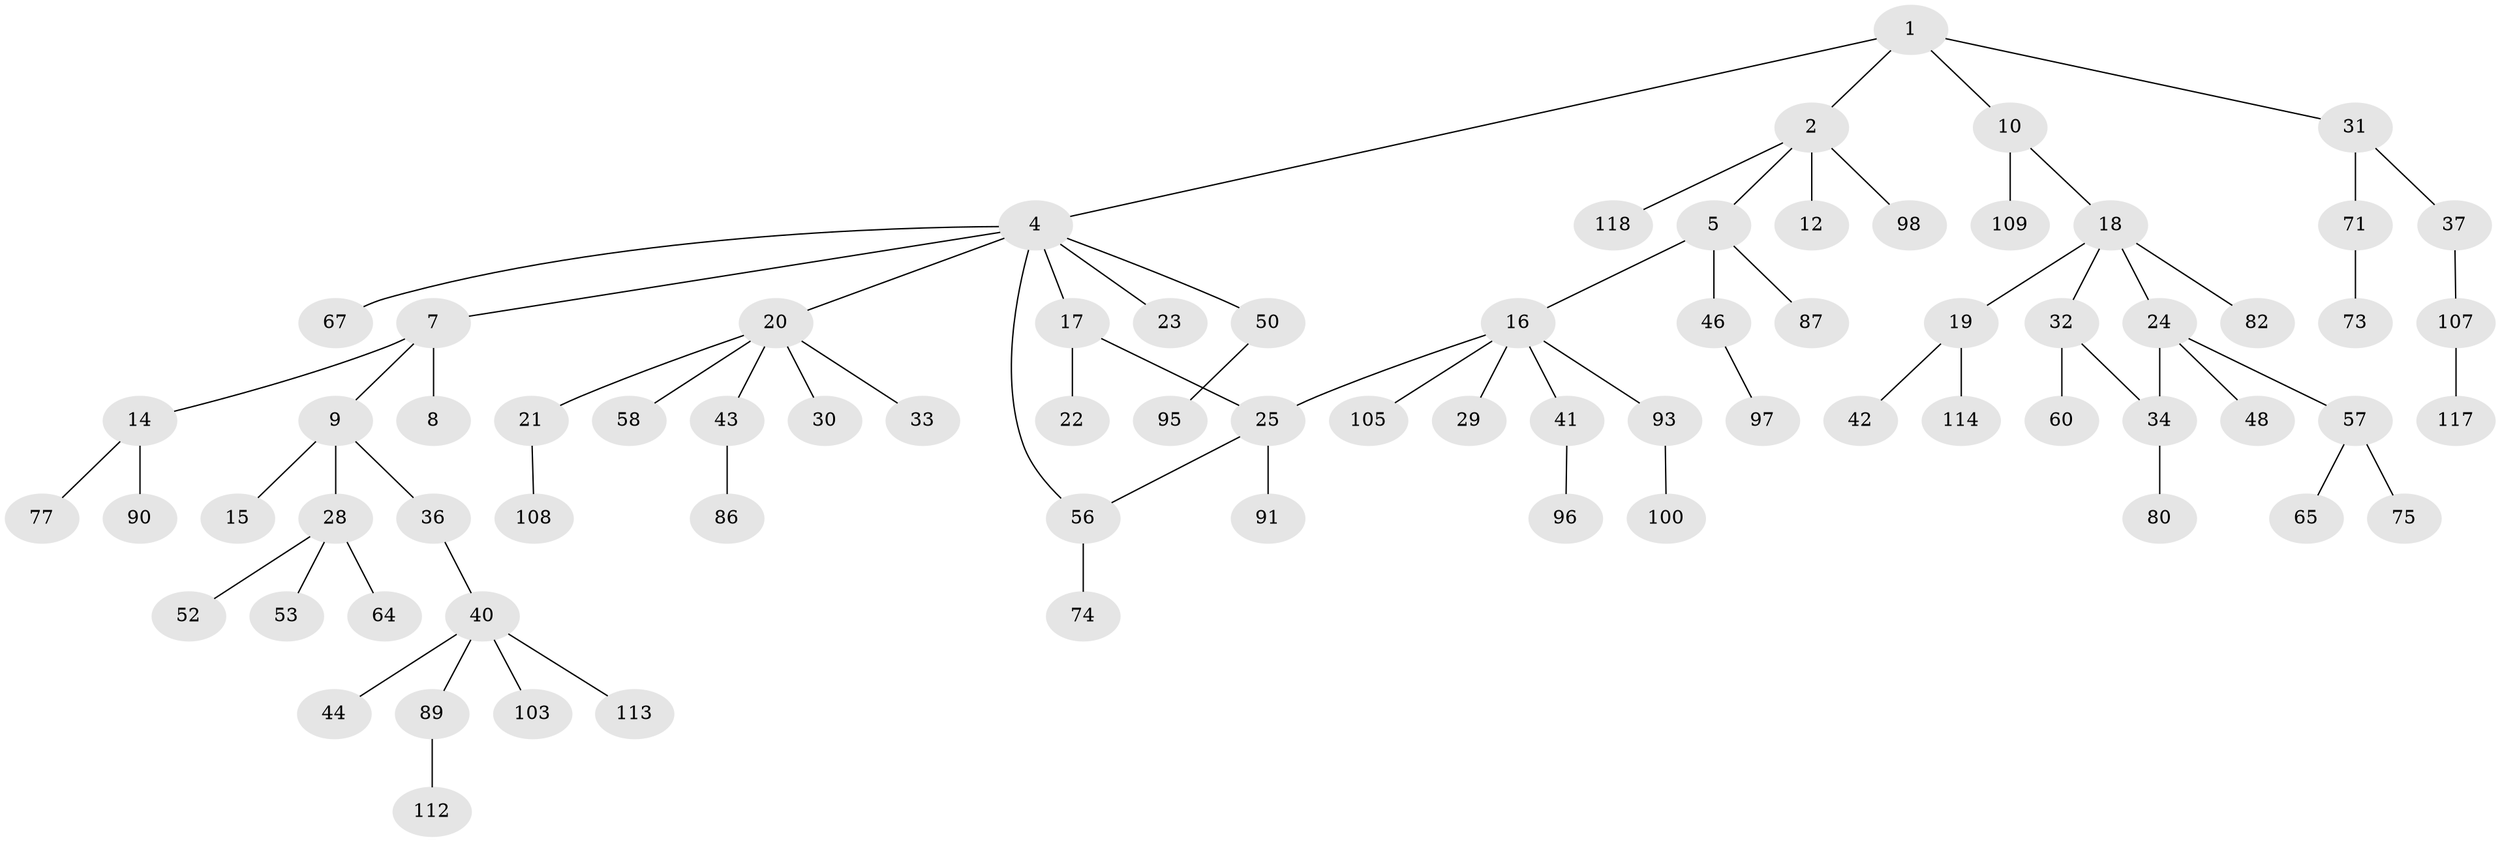 // original degree distribution, {5: 0.03389830508474576, 1: 0.4406779661016949, 7: 0.01694915254237288, 4: 0.059322033898305086, 3: 0.13559322033898305, 2: 0.3050847457627119, 6: 0.00847457627118644}
// Generated by graph-tools (version 1.1) at 2025/10/02/27/25 16:10:53]
// undirected, 75 vertices, 77 edges
graph export_dot {
graph [start="1"]
  node [color=gray90,style=filled];
  1 [super="+3"];
  2 [super="+84"];
  4 [super="+6"];
  5 [super="+11"];
  7 [super="+13"];
  8 [super="+83"];
  9 [super="+27"];
  10 [super="+26"];
  12 [super="+92"];
  14 [super="+54"];
  15;
  16 [super="+63"];
  17 [super="+111"];
  18 [super="+69"];
  19 [super="+47"];
  20 [super="+38"];
  21;
  22 [super="+81"];
  23;
  24 [super="+39"];
  25 [super="+78"];
  28 [super="+35"];
  29 [super="+79"];
  30 [super="+66"];
  31;
  32 [super="+59"];
  33 [super="+85"];
  34 [super="+72"];
  36;
  37 [super="+51"];
  40 [super="+49"];
  41 [super="+76"];
  42;
  43 [super="+45"];
  44;
  46 [super="+62"];
  48;
  50 [super="+55"];
  52;
  53;
  56 [super="+68"];
  57 [super="+70"];
  58;
  60 [super="+61"];
  64;
  65;
  67;
  71 [super="+101"];
  73;
  74 [super="+88"];
  75;
  77;
  80 [super="+94"];
  82;
  86;
  87 [super="+116"];
  89;
  90 [super="+104"];
  91 [super="+99"];
  93;
  95;
  96;
  97 [super="+106"];
  98;
  100 [super="+102"];
  103;
  105;
  107 [super="+110"];
  108;
  109;
  112 [super="+115"];
  113;
  114;
  117;
  118;
  1 -- 2;
  1 -- 4;
  1 -- 10;
  1 -- 31;
  2 -- 5;
  2 -- 12;
  2 -- 98;
  2 -- 118;
  4 -- 7;
  4 -- 20;
  4 -- 23;
  4 -- 56;
  4 -- 67;
  4 -- 17;
  4 -- 50;
  5 -- 16;
  5 -- 87;
  5 -- 46;
  7 -- 8;
  7 -- 9;
  7 -- 14;
  9 -- 15;
  9 -- 28;
  9 -- 36;
  10 -- 18;
  10 -- 109;
  14 -- 90;
  14 -- 77;
  16 -- 25;
  16 -- 29;
  16 -- 41;
  16 -- 93;
  16 -- 105;
  17 -- 22;
  17 -- 25;
  18 -- 19;
  18 -- 24;
  18 -- 32;
  18 -- 82;
  19 -- 42;
  19 -- 114;
  20 -- 21;
  20 -- 30;
  20 -- 33;
  20 -- 43;
  20 -- 58;
  21 -- 108;
  24 -- 57;
  24 -- 34;
  24 -- 48;
  25 -- 91;
  25 -- 56;
  28 -- 52;
  28 -- 53;
  28 -- 64;
  31 -- 37;
  31 -- 71;
  32 -- 34;
  32 -- 60;
  34 -- 80;
  36 -- 40;
  37 -- 107;
  40 -- 44;
  40 -- 89;
  40 -- 113;
  40 -- 103;
  41 -- 96;
  43 -- 86;
  46 -- 97;
  50 -- 95;
  56 -- 74;
  57 -- 65;
  57 -- 75;
  71 -- 73;
  89 -- 112;
  93 -- 100;
  107 -- 117;
}
